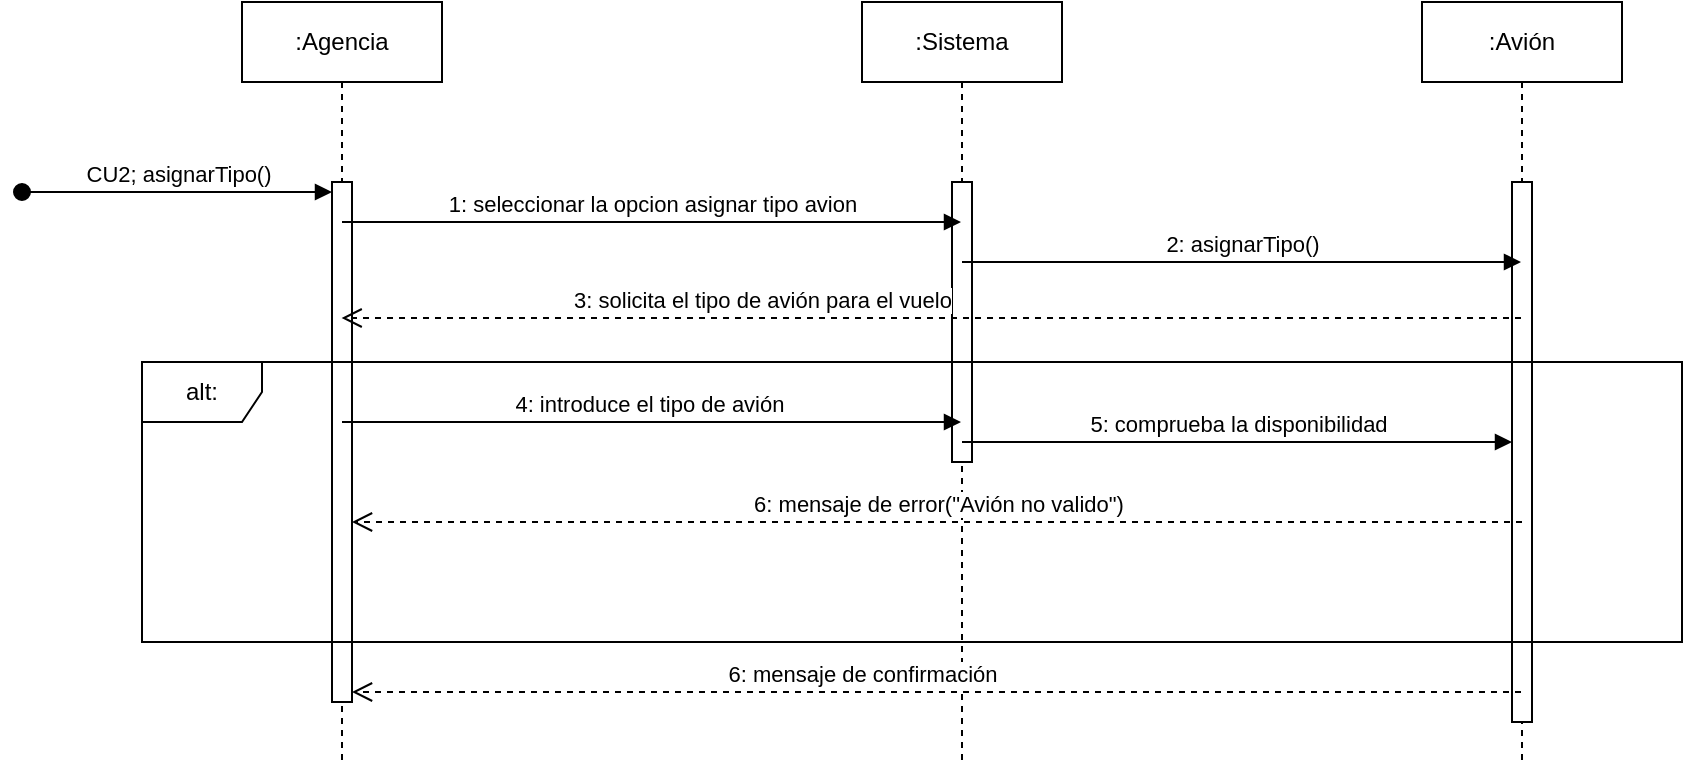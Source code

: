 <mxfile version="24.2.5" type="device">
  <diagram name="Página-1" id="8lnDkiwcCcwIVzjZ2nCf">
    <mxGraphModel dx="1388" dy="790" grid="1" gridSize="10" guides="1" tooltips="1" connect="1" arrows="1" fold="1" page="1" pageScale="1" pageWidth="1169" pageHeight="1654" math="0" shadow="0">
      <root>
        <mxCell id="0" />
        <mxCell id="1" parent="0" />
        <mxCell id="wvbpX4q7yK6OlmTKSm8S-1" value=":Agencia" style="shape=umlLifeline;perimeter=lifelinePerimeter;whiteSpace=wrap;html=1;container=1;dropTarget=0;collapsible=0;recursiveResize=0;outlineConnect=0;portConstraint=eastwest;newEdgeStyle={&quot;curved&quot;:0,&quot;rounded&quot;:0};" vertex="1" parent="1">
          <mxGeometry x="200" y="180" width="100" height="380" as="geometry" />
        </mxCell>
        <mxCell id="wvbpX4q7yK6OlmTKSm8S-4" value="" style="html=1;points=[[0,0,0,0,5],[0,1,0,0,-5],[1,0,0,0,5],[1,1,0,0,-5]];perimeter=orthogonalPerimeter;outlineConnect=0;targetShapes=umlLifeline;portConstraint=eastwest;newEdgeStyle={&quot;curved&quot;:0,&quot;rounded&quot;:0};" vertex="1" parent="wvbpX4q7yK6OlmTKSm8S-1">
          <mxGeometry x="45" y="90" width="10" height="260" as="geometry" />
        </mxCell>
        <mxCell id="wvbpX4q7yK6OlmTKSm8S-5" value="CU2; asignarTipo()" style="html=1;verticalAlign=bottom;startArrow=oval;endArrow=block;startSize=8;curved=0;rounded=0;entryX=0;entryY=0;entryDx=0;entryDy=5;" edge="1" target="wvbpX4q7yK6OlmTKSm8S-4" parent="wvbpX4q7yK6OlmTKSm8S-1">
          <mxGeometry relative="1" as="geometry">
            <mxPoint x="-110" y="95" as="sourcePoint" />
          </mxGeometry>
        </mxCell>
        <mxCell id="wvbpX4q7yK6OlmTKSm8S-2" value=":Sistema" style="shape=umlLifeline;perimeter=lifelinePerimeter;whiteSpace=wrap;html=1;container=1;dropTarget=0;collapsible=0;recursiveResize=0;outlineConnect=0;portConstraint=eastwest;newEdgeStyle={&quot;curved&quot;:0,&quot;rounded&quot;:0};" vertex="1" parent="1">
          <mxGeometry x="510" y="180" width="100" height="380" as="geometry" />
        </mxCell>
        <mxCell id="wvbpX4q7yK6OlmTKSm8S-8" value="" style="html=1;points=[[0,0,0,0,5],[0,1,0,0,-5],[1,0,0,0,5],[1,1,0,0,-5]];perimeter=orthogonalPerimeter;outlineConnect=0;targetShapes=umlLifeline;portConstraint=eastwest;newEdgeStyle={&quot;curved&quot;:0,&quot;rounded&quot;:0};" vertex="1" parent="wvbpX4q7yK6OlmTKSm8S-2">
          <mxGeometry x="45" y="90" width="10" height="140" as="geometry" />
        </mxCell>
        <mxCell id="wvbpX4q7yK6OlmTKSm8S-3" value=":Avión" style="shape=umlLifeline;perimeter=lifelinePerimeter;whiteSpace=wrap;html=1;container=1;dropTarget=0;collapsible=0;recursiveResize=0;outlineConnect=0;portConstraint=eastwest;newEdgeStyle={&quot;curved&quot;:0,&quot;rounded&quot;:0};" vertex="1" parent="1">
          <mxGeometry x="790" y="180" width="100" height="380" as="geometry" />
        </mxCell>
        <mxCell id="wvbpX4q7yK6OlmTKSm8S-9" value="" style="html=1;points=[[0,0,0,0,5],[0,1,0,0,-5],[1,0,0,0,5],[1,1,0,0,-5]];perimeter=orthogonalPerimeter;outlineConnect=0;targetShapes=umlLifeline;portConstraint=eastwest;newEdgeStyle={&quot;curved&quot;:0,&quot;rounded&quot;:0};" vertex="1" parent="wvbpX4q7yK6OlmTKSm8S-3">
          <mxGeometry x="45" y="90" width="10" height="270" as="geometry" />
        </mxCell>
        <mxCell id="wvbpX4q7yK6OlmTKSm8S-6" value="1: seleccionar la opcion asignar tipo avion" style="html=1;verticalAlign=bottom;endArrow=block;curved=0;rounded=0;" edge="1" parent="1" target="wvbpX4q7yK6OlmTKSm8S-2">
          <mxGeometry width="80" relative="1" as="geometry">
            <mxPoint x="250" y="290" as="sourcePoint" />
            <mxPoint x="330" y="290" as="targetPoint" />
          </mxGeometry>
        </mxCell>
        <mxCell id="wvbpX4q7yK6OlmTKSm8S-7" value="2: asignarTipo()" style="html=1;verticalAlign=bottom;endArrow=block;curved=0;rounded=0;" edge="1" parent="1" target="wvbpX4q7yK6OlmTKSm8S-3">
          <mxGeometry width="80" relative="1" as="geometry">
            <mxPoint x="560" y="310" as="sourcePoint" />
            <mxPoint x="640" y="310" as="targetPoint" />
          </mxGeometry>
        </mxCell>
        <mxCell id="wvbpX4q7yK6OlmTKSm8S-11" value="3: solicita el tipo de avión para el vuelo" style="html=1;verticalAlign=bottom;endArrow=open;dashed=1;endSize=8;curved=0;rounded=0;" edge="1" parent="1">
          <mxGeometry x="0.287" relative="1" as="geometry">
            <mxPoint x="839.5" y="338" as="sourcePoint" />
            <mxPoint x="249.81" y="338" as="targetPoint" />
            <mxPoint as="offset" />
          </mxGeometry>
        </mxCell>
        <mxCell id="wvbpX4q7yK6OlmTKSm8S-12" value="alt:" style="shape=umlFrame;whiteSpace=wrap;html=1;pointerEvents=0;" vertex="1" parent="1">
          <mxGeometry x="150" y="360" width="770" height="140" as="geometry" />
        </mxCell>
        <mxCell id="wvbpX4q7yK6OlmTKSm8S-13" value="4: introduce el tipo de avión&amp;nbsp;" style="html=1;verticalAlign=bottom;endArrow=block;curved=0;rounded=0;" edge="1" parent="1" target="wvbpX4q7yK6OlmTKSm8S-2">
          <mxGeometry width="80" relative="1" as="geometry">
            <mxPoint x="250" y="390" as="sourcePoint" />
            <mxPoint x="330" y="390" as="targetPoint" />
          </mxGeometry>
        </mxCell>
        <mxCell id="wvbpX4q7yK6OlmTKSm8S-14" value="5: comprueba la disponibilidad" style="html=1;verticalAlign=bottom;endArrow=block;curved=0;rounded=0;" edge="1" parent="1" target="wvbpX4q7yK6OlmTKSm8S-9">
          <mxGeometry width="80" relative="1" as="geometry">
            <mxPoint x="560" y="400" as="sourcePoint" />
            <mxPoint x="640" y="400" as="targetPoint" />
          </mxGeometry>
        </mxCell>
        <mxCell id="wvbpX4q7yK6OlmTKSm8S-15" value="6: mensaje de error(&quot;Avión no valido&quot;)" style="html=1;verticalAlign=bottom;endArrow=open;dashed=1;endSize=8;curved=0;rounded=0;" edge="1" parent="1" target="wvbpX4q7yK6OlmTKSm8S-4">
          <mxGeometry relative="1" as="geometry">
            <mxPoint x="840" y="440" as="sourcePoint" />
            <mxPoint x="760" y="440" as="targetPoint" />
          </mxGeometry>
        </mxCell>
        <mxCell id="wvbpX4q7yK6OlmTKSm8S-16" value="6: mensaje de confirmación" style="html=1;verticalAlign=bottom;endArrow=open;dashed=1;endSize=8;curved=0;rounded=0;entryX=1;entryY=1;entryDx=0;entryDy=-5;entryPerimeter=0;" edge="1" parent="1">
          <mxGeometry x="0.128" relative="1" as="geometry">
            <mxPoint x="839.5" y="525" as="sourcePoint" />
            <mxPoint x="255" y="525" as="targetPoint" />
            <mxPoint as="offset" />
          </mxGeometry>
        </mxCell>
      </root>
    </mxGraphModel>
  </diagram>
</mxfile>
